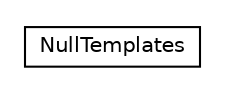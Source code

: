 #!/usr/local/bin/dot
#
# Class diagram 
# Generated by UMLGraph version R5_6-24-gf6e263 (http://www.umlgraph.org/)
#

digraph G {
	edge [fontname="Helvetica",fontsize=10,labelfontname="Helvetica",labelfontsize=10];
	node [fontname="Helvetica",fontsize=10,shape=plaintext];
	nodesep=0.25;
	ranksep=0.5;
	// org.qiweb.spi.templates.NullTemplates
	c3404 [label=<<table title="org.qiweb.spi.templates.NullTemplates" border="0" cellborder="1" cellspacing="0" cellpadding="2" port="p" href="./NullTemplates.html">
		<tr><td><table border="0" cellspacing="0" cellpadding="1">
<tr><td align="center" balign="center"> NullTemplates </td></tr>
		</table></td></tr>
		</table>>, URL="./NullTemplates.html", fontname="Helvetica", fontcolor="black", fontsize=10.0];
}

